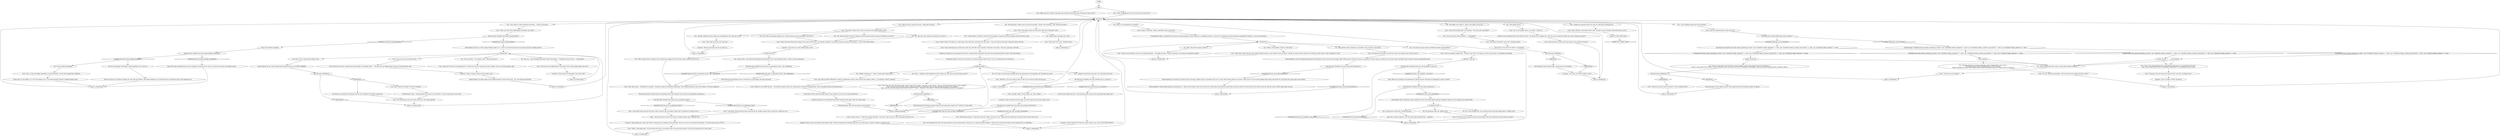 # YARD / CUNO SCENE
# * Ask Cuno about the yard.
# ==================================================
digraph G {
	  0 [label="START"];
	  1 [label="input"];
	  2 [label="Cuno: The boy shakes his head. \"You need these pants. But you ain't gonna get these pants, pig!\""];
	  3 [label="Physical Instrument: Coach Physical Instrument endorses these pants. They are tartan-ready."];
	  4 [label="Savoir Faire: These could drastically improve your chances of survival in the urban wilderness."];
	  5 [label="You: \"Cuno, there's a stack of eternite back there...\" (Point to the shack.)"];
	  6 [label="Cuno: \"Yeah, that's what Cuno said. She couldn't handle the heat, so she took off. Cuno can take it.\" He fills his lungs with the rancid air. His eyes get a little watery. \"Shit's *nothing* to Cuno.\""];
	  7 [label="Drama: Of course, sire. Better not anger the Cuno with this silliness. We regret bringing it up. A thousand years of misfortune upon us for bringing it up!"];
	  8 [label="Cuno: \"Pig... if Cuno was hiding something, it would be hidden,\" he says with exaggerated confidence."];
	  9 [label="Cuno: \"Cuno doesn't know who lives there. And if he did, he wouldn't squeal. But if you find out, maybe you can...\""];
	  11 [label="Cuno: \"All right, piggo!\" His face lights up. \"Shit's rolling.\""];
	  12 [label="Cuno: \"As you can see...\" Cuno nods towards the fence. \"Cuno and C don't trust you. Can't do business without trust.\""];
	  13 [label="Perception (Sight): You'd have to be blind not to notice the giant white letters \"F-A-L-N\" running down his trouser leg."];
	  14 [label="Kim Kitsuragi: Variable[\"yard.cuno_drama_hidding_something\"]"];
	  15 [label="Variable[\"yard.cuno_drama_hidding_something\"]", shape=diamond];
	  16 [label="!(Variable[\"yard.cuno_drama_hidding_something\"])", shape=diamond];
	  17 [label="Jump to: [skeenehub]"];
	  18 [label="You: \"Not just that. I also think the hypothethical *mug fucker* lives in that apartment there.\" (Point to Gary's apartment.)"];
	  19 [label="Cunoesse: \"Stop turning into a pig, Cuno! They're trying to get you hooked on the snitching!\" She lets out a hiss, even meaner than before. \"Get away from my Cuno, f****ts!\""];
	  20 [label="Cuno: \"Yeah!\" Cuno jumps back. \"Get your bacon shit away! Cuno doesn't like to be seen with the popo. Get your shit done and out of Cuno's face!\""];
	  21 [label="Cuno: \"Yeah, whatever. Cuno doesn't give a shit.\" He spits over his shoulder, then looks back up at you."];
	  22 [label="Cuno: \"No, it's not fucking Cuno's, it's ancient -- look at it.\""];
	  23 [label="Kim Kitsuragi: IsKimHere()"];
	  24 [label="IsKimHere()", shape=diamond];
	  25 [label="!(IsKimHere())", shape=diamond];
	  26 [label="fixit_container"];
	  27 [label="Cuno: \"The fuck? A *mug* in the trash? Is this about the fucking clothes again?\""];
	  28 [label="Jump to: [skeenehub]"];
	  29 [label="Rhetoric: Yeah, her."];
	  30 [label="Drama: He's hiding something."];
	  31 [label="Untitled hub (05)"];
	  32 [label="Jump to: [CUNO MAIN HUB]"];
	  33 [label="You: \"Look, it's basic police work. If there's a trash container on the crime scene you have to investigate it.\"\n\"Look, it's basic police work. If there's a trash container on the crime scene you have to investigate it thoroughly. I may have missed something when I checked it before.\""];
	  34 [label="Cuno: \"Believe it, you *need* this shit...\" He unzips his jacket to give you a quick peek at the plastic-wrapped pants. They are graphite-black and look brand new."];
	  35 [label="Empathy: Cuno is actually a *little* interested."];
	  36 [label="Inland Empire: We are *way* beyond normal already. We are in the STAR CHAMBER."];
	  37 [label="Encyclopedia: *Kipt* is a pejorative term used to describe people of South Semenese or Areopagite descent. It used to be a common first name among the Areopagites of Iilmaraa -- not so much anymore."];
	  38 [label="You: \"Someone might have stashed something in there. Maybe there's even a lead...\"\n\"Perps might have stashed something more in that container.\"\n\"Found something of mine in there. Maybe perps stashed something in there too. Might even be a solid lead.\""];
	  39 [label="Cuno: \"Yes, yes, absolutely, absolutely... Why the fuck are you telling this shit to Cuno?!\""];
	  40 [label="fix_container"];
	  41 [label="You: \"Yes. Does this adequate depiction of a South-Samaran man have anything to do with it?\""];
	  42 [label="You: \"I need to know. It could be a lead in the investigation. Someone may have tampered with the murder scene.\""];
	  43 [label="Kim Kitsuragi: Variable[\"yard.cuno_logic_greenhouse\"]"];
	  44 [label="Variable[\"yard.cuno_logic_greenhouse\"]", shape=diamond];
	  45 [label="!(Variable[\"yard.cuno_logic_greenhouse\"])", shape=diamond];
	  46 [label="Cuno: \"That's just some shit roofing-gimps left behind. Lazy dinks.\""];
	  47 [label="You: \"You can't hide it, I see without vision.  With my inner eye.\""];
	  48 [label="Cuno: \"What do you want Cuno to do about it? Cuno's fucking twelve!\""];
	  49 [label="Electrochemistry: Or alcohol, if you don't want to do drugs. Alcohol is just as rewarding, but it isn't a drug. This has been going on for quite a while, hasn't it? You've been thinking about drugs and alcohol for a long time now. Juicy drugs, tasty alcohol..."];
	  50 [label="Jump to: [falnpantsandshit]"];
	  51 [label="Cunoesse: \"Don't do business with the pig, Cuno! He's gonna steal all your money, Cuno!\""];
	  52 [label="Cuno: \"Listen! Listen!\" He stops you. \"Cuno doesn't care about this small-time shit. Just listen -- Cuno saw what you did there. Dumpster diving. Sad shit.\""];
	  53 [label="Cuno: \"Inner eye?! Fuck are you talking about?!\" He loses his cool for a moment and starts yelling. \"Ask me a normal question, pig!\""];
	  54 [label="You: Better not to bother the lieutenant with my Star Chamber. He wouldn't understand."];
	  55 [label="Jump to: [strange_feels]"];
	  56 [label="Logic: ...tell the Cuno who it was? He's curious. He likes putting 2 and 2 together here."];
	  57 [label="Cuno: \"Right, pig, this is where Cuno plays with his little wooden choo-choo. Fuck do you want with it?\""];
	  58 [label="Cunoesse: An evil squeak comes from behind the fence. \"He thinks you're fucking four, Cuno! He says you climb the ladder up to your *magic tree house*!\""];
	  59 [label="Electrochemistry: Seems kinda boring now, going back to... What was this about? Some yard? Yards aren't interesting. Only drugs are interesting. Drugs and alcohol. You feel sad now, but what can you do. Life has to go on. With a heavy sigh, you say..."];
	  60 [label="Kim Kitsuragi: The lieutenant remains silent, but his expression couldn't say *I told you so* any louder."];
	  61 [label="Cuno: \"Yeah, back out of this shit with Cuno.\""];
	  62 [label="Cuno: \"Yeah, the Kingdom of Cuno, the fuck do you want with it?\""];
	  63 [label="Cuno: \"Look at that fucking shit?\" he screeches. \"You tryin'a get Cuno killed?\""];
	  64 [label="Cuno: \"The fuck does this have to do with the Cuno? Cuno doesn't give a shit who she is.\""];
	  65 [label="Jump to: [skeenehub]"];
	  66 [label="Kim Kitsuragi: Variable[\"yard.cuno_lives_in_apartment_route\"]"];
	  67 [label="Variable[\"yard.cuno_lives_in_apartment_route\"]", shape=diamond];
	  68 [label="!(Variable[\"yard.cuno_lives_in_apartment_route\"])", shape=diamond];
	  69 [label="Kim Kitsuragi: Variable[\"yard.trash_inland_something_in_there\"]  and  CheckItem(\"ledger_damaged\") == false  and  CheckItem(\"ledger_of_failure_and_hatred\") == false  and  CheckItem(\"ledger_oblivion\") == false"];
	  70 [label="Variable[\"yard.trash_inland_something_in_there\"]  and  CheckItem(\"ledger_damaged\") == false  and  CheckItem(\"ledger_of_failure_and_hatred\") == false  and  CheckItem(\"ledger_oblivion\") == false", shape=diamond];
	  71 [label="!(Variable[\"yard.trash_inland_something_in_there\"]  and  CheckItem(\"ledger_damaged\") == false  and  CheckItem(\"ledger_of_failure_and_hatred\") == false  and  CheckItem(\"ledger_oblivion\") == false)", shape=diamond];
	  72 [label="You: \"So you would say that the ladder is... unclimbable?\""];
	  73 [label="Cuno: \"Look it up in the library. Cuno's not a fucking dictionary...\" He shakes his head. \"Fuckin' small-brain. Cuno means the gardener, alright?\""];
	  74 [label="Logic: Was there something here you were supposed to pick up on? As soon as it crosses your mind, the thought is gone..."];
	  75 [label="strange_feels"];
	  76 [label="You: \"So you say, but I saw *past the veil*.\""];
	  77 [label="Jump to: [skeenehub]"];
	  78 [label="Jump to: [skeenehub]"];
	  79 [label="skeenehub"];
	  80 [label="Jump to: [skeenehub]"];
	  81 [label="You: \"No. Cuno, you don't know anything about the tampering I'm investigating, and I already have pants.\""];
	  82 [label="You: \"Wait -- I asked you what happened to *his* clothes. You must have seen them lying around?\""];
	  83 [label="You: \"Hold on, the gardener *used* to work there?\""];
	  84 [label="Cuno: \"Cuno doesn't know who put that shit in there. And if he did, he wouldn't squeal. But if you find out, maybe you can...\""];
	  85 [label="Cuno: \"Whatever. Cuno was trying to help you. But you're too fat for FALN anyway, pig.\""];
	  86 [label="Kim Kitsuragi: IsKimHere()"];
	  87 [label="IsKimHere()", shape=diamond];
	  88 [label="!(IsKimHere())", shape=diamond];
	  89 [label="You: \"Wait, what did you mean by *kipt*?\""];
	  90 [label="You: \"The gardener? She's actually not a gardener. Turns out she's a union fixer.\""];
	  91 [label="Cuno: \"Look, Cuno doesn't explain shit -- Cuno just *says* shit.\" He looks you in the eye and nods, as if agreeing with himself."];
	  92 [label="Kim Kitsuragi: Variable[\"yard.cuno_rhet_gardener_it_was_her\"]"];
	  93 [label="Variable[\"yard.cuno_rhet_gardener_it_was_her\"]", shape=diamond];
	  94 [label="!(Variable[\"yard.cuno_rhet_gardener_it_was_her\"])", shape=diamond];
	  95 [label="You: Not important right now. (Refuse task.)"];
	  96 [label="Drama: But it is not hidden, is it, sire? You picked up on it. You should examine the pile of roofing material again."];
	  97 [label="You: Don't I have a single normal thing to say?"];
	  98 [label="Cunoesse: \"Can't hear you, Cuno! Speak louder, Cuno!\""];
	  99 [label="Kim Kitsuragi: Variable[\"TASK.open_trash_container\"]"];
	  100 [label="Variable[\"TASK.open_trash_container\"]", shape=diamond];
	  101 [label="!(Variable[\"TASK.open_trash_container\"])", shape=diamond];
	  102 [label="You: \"Okay, enough about this, Cuno. I've got other matters to address.\""];
	  103 [label="You: \"I might be interested in the pants. Let's talk about this later.\""];
	  104 [label="Kim Kitsuragi: The lieutenant takes a quick note in his notebook."];
	  105 [label="Untitled hub"];
	  106 [label="Encyclopedia: Fish is sometimes used to fertilize the soil a few weeks before planting something. Maybe she was preparing  the garden beds?"];
	  107 [label="Untitled hub (03)"];
	  108 [label="You: \"Are you hiding something?\""];
	  109 [label="You: Shit 'some gimps' left behind. Sounds legitimate. Let's move on."];
	  110 [label="Kim Kitsuragi: IsKimHere()"];
	  111 [label="IsKimHere()", shape=diamond];
	  112 [label="!(IsKimHere())", shape=diamond];
	  113 [label="Kim Kitsuragi: \"Huh...\" The lieutenant has his nose in his notebook. \"I have no idea what you just said.\""];
	  114 [label="Jump to: [skeenehub]"];
	  115 [label="Cuno: \"Cuno could hook you up with some sweet rags. Shit like Cuno's wearing.\" He points to his pants. \"Your size, good price, 500 reál.\""];
	  116 [label="Kim Kitsuragi: Variable[\"yard.cuno_lets_talk_succeded_whitecheck\"]"];
	  117 [label="Variable[\"yard.cuno_lets_talk_succeded_whitecheck\"]", shape=diamond];
	  118 [label="!(Variable[\"yard.cuno_lets_talk_succeded_whitecheck\"])", shape=diamond];
	  119 [label="Cuno: \"Shoot that shit at Cuno, dumpster diver.\""];
	  120 [label="Cuno: \"You respected the Cuno. Ten times discount to Cuno's personal pig.\" He gives you a wink and snaps his fingers. \"Now let's get this weird shit done. Trash container shit, or something...\""];
	  121 [label="Cunoesse: \"It's a trap, Cuno! Don't climb it, Cuno!\""];
	  122 [label="Inland Empire: You glance again at the roofing material in front of the shack -- yes, you should go back there."];
	  123 [label="You: \"That's exactly what I'm saying, Cuno. Someone has tampered with the crime scene, cleaned some of it up.\""];
	  124 [label="Kim Kitsuragi: You can't help but notice a little approving nod the lieutenant makes. He agrees."];
	  125 [label="fix_this_one_too"];
	  126 [label="Empathy: There's more to his distrust than being a *pig*. He feels threatened by something obscure in you. What that is, however, remains a puzzle for now."];
	  127 [label="You: \"Right. About something else, then...\""];
	  128 [label="Cuno: \"Fuck does Cuno know? Cuno's not a fucking acrobat!\""];
	  129 [label="Cuno: \"The fuck are you staring at with your mouth open? Ask Cuno a question or get the fuck out of here.\""];
	  130 [label="Jump to: [skeenehub]"];
	  131 [label="Kim Kitsuragi: Variable[\"yard.shack_strange_feeling\"]"];
	  132 [label="Variable[\"yard.shack_strange_feeling\"]", shape=diamond];
	  133 [label="!(Variable[\"yard.shack_strange_feeling\"])", shape=diamond];
	  134 [label="Cuno: \"Are you having a seizure in Cuno's yard now?\" He sounds agitated."];
	  135 [label="Cuno: \"Yeah, Cuno sees where this is going. Cuno's got that fast-brain,\" he whispers excitedly. \"You saying you pigs are after the mug fucker -- coz he's the clothes fucker...\""];
	  136 [label="Cuno: \"Shit, that's tense...\" He thinks for a moment. \"Someone's going to the beatdown-basement, huh? Mug-guy gonna get tied to the radiator.\" He nods in approval."];
	  137 [label="another_great_hub"];
	  138 [label="Jump to: [Untitled hub]"];
	  139 [label="You: I should ask her about that. (Accept the task.)"];
	  140 [label="Cuno: \"The fuck are you talking about? Cuno doesn't know what-handed gimps they were.\""];
	  141 [label="Physical Instrument: The kid may have something there. He's already come up with an interrogation technique too."];
	  142 [label="You: \"What's in the greenhouse over there?\""];
	  143 [label="Cuno: \"Of course you do, fuckface.\""];
	  144 [label="Kim Kitsuragi: IsKimHere()"];
	  145 [label="IsKimHere()", shape=diamond];
	  146 [label="!(IsKimHere())", shape=diamond];
	  147 [label="You: \"Yes, does this quaint, better-not-taken-out-of-its-historical-context mug have anything to do with it?\""];
	  148 [label="You: \"The ladder, ever climb it?\" (Point to the ladder on the tree.)"];
	  149 [label="Jump to: [skeenehub]"];
	  150 [label="Cunoesse: \"They're trying to make you feel stupid, Cuno!\""];
	  151 [label="Cuno: He loses his cool for a moment and starts yelling. \"The fucking wellll... ?! The fuck are you talking about?! Ask me a normal question, pig!\""];
	  152 [label="You: \"I might have questions later. For now, let's talk about something else.\""];
	  153 [label="You: \"That ladder yours?\""];
	  154 [label="Kim Kitsuragi: Variable[\"yard.trash_inland_something_in_there\"]  and  CheckItem(\"ledger_damaged\") == false  and  CheckItem(\"ledger_of_failure_and_hatred\") == false  and  CheckItem(\"ledger_oblivion\") == false"];
	  155 [label="Variable[\"yard.trash_inland_something_in_there\"]  and  CheckItem(\"ledger_damaged\") == false  and  CheckItem(\"ledger_of_failure_and_hatred\") == false  and  CheckItem(\"ledger_oblivion\") == false", shape=diamond];
	  156 [label="!(Variable[\"yard.trash_inland_something_in_there\"]  and  CheckItem(\"ledger_damaged\") == false  and  CheckItem(\"ledger_of_failure_and_hatred\") == false  and  CheckItem(\"ledger_oblivion\") == false)", shape=diamond];
	  157 [label="Cuno: \"Yeah, Cuno doesn't know shit about that. That shit is *beneath* Cuno.\""];
	  158 [label="Cuno: \"Look, Cuno ain't seen shit lying around, 'cept for that f****t up there.\" He points to the cadaver. \"Now you want performance gear or not, grandpa?\"\n\"Look, Cuno ain't seen shit lying around, 'cept for that f****t you took away. Now you want performance gear or not, grandpa?\"\n\"Look, Cuno ain't seen shit lying around, 'cept for that f****t there.\" He points to the cadaver. \"Now you want performance gear or not, grandpa?\""];
	  159 [label="You: \"Yes. Does this racist mug have anything to do with it?\""];
	  160 [label="Cuno: \"Get the fuck out of here, pig! Cuno doesn't have a magic tree house!\""];
	  161 [label="You: Yes, it was probably fish. I'm not gonna waste more time asking about it. (Refuse task.)"];
	  162 [label="Logic: Yes, it seems suspicious. You don't like things being like that... suspicious."];
	  163 [label="Cunoesse: \"That's what the f****t gets for trying to split us up, Cuno! NO FUCKING PANTS!\""];
	  164 [label="Cuno: \"Fuck does Cuno care about your hunch? That's your shit. You figure it out.\""];
	  165 [label="You: \"The dead man's clothes were in the trash container.\" (Point to the container.) \"How did they get there?\""];
	  166 [label="Cuno: \"Pig, these are FALN *Modulars*! Liquid fit, performance crotch, urban survival shit! Made in Mirova... by scientists. *Pants* scientists.\""];
	  167 [label="Cunoesse: \"Back out and take your fat ass with you.\""];
	  168 [label="You: \"Alright, entertain me -- what's so great about these pants?\""];
	  169 [label="You: \"You mean the young woman by Whirling-in-Rags? That gardener?\""];
	  170 [label="Electrochemistry: You were expecting relaying this information to him to be more rewarding, right? Telling him you found out she isn't a gardener. You know what you should do, if you want to get rewarded? Drugs. Drugs are more rewarding than work."];
	  171 [label="Cunoesse: \"Tryin'a get you to talk gimp, Cuno. Don't talk!\""];
	  172 [label="Jump to: [skeenehub]"];
	  173 [label="You: \"I got a very strong *hunch* there's something of importance in it. Something I must find.\"\n\"I got a very strong *hunch* there's something of importance in it. Something I am yet to find.\""];
	  174 [label="You: \"There was also a mug in the trash.\" (Show him the mug.)"];
	  175 [label="You: \"Actually, talking about this makes me uncomfortable. Let's back up a notch.\""];
	  176 [label="Composure: Despite the early spring chill, the boy is wearing short track pants that leave his legs exposed below the knee. They look dynamic."];
	  177 [label="Logic: What was she doing in the greenhouse in March anyway? What kind of *gardening* is done in March?"];
	  178 [label="Jump to: [skeenehub]"];
	  179 [label="Inland Empire: There it is! That strange *feeling* again! As if... there was more than meets the eye about that pile of roofing material."];
	  180 [label="You: \"Kim, I think I'm *already* in the Star Chamber.\""];
	  181 [label="Jump to: [strange_feels]"];
	  182 [label="Kim Kitsuragi: Variable[\"yard.cuno_lives_in_apartment_route\"]  and  IsKimHere()"];
	  183 [label="Variable[\"yard.cuno_lives_in_apartment_route\"]  and  IsKimHere()", shape=diamond];
	  184 [label="!(Variable[\"yard.cuno_lives_in_apartment_route\"]  and  IsKimHere())", shape=diamond];
	  185 [label="Kim Kitsuragi: Variable[\"yard.cuno_befriend_lost_to_cunoesse\"]"];
	  186 [label="Variable[\"yard.cuno_befriend_lost_to_cunoesse\"]", shape=diamond];
	  187 [label="!(Variable[\"yard.cuno_befriend_lost_to_cunoesse\"])", shape=diamond];
	  188 [label="Cuno: \"Don't be wondering about Cuno's shit, pig!\""];
	  189 [label="Cuno: \"Dunno.\" He shrugs. \"Kipt-ass gardener used to work there.\""];
	  190 [label="Savoir Faire: Cuno knows the ladder is unclimbable."];
	  191 [label="Kim Kitsuragi: The lieutenant turns to see where you are pointing. He looks interested."];
	  192 [label="Jump to: [skeenehub]"];
	  193 [label="You: \"I was wondering about that trash container.\""];
	  194 [label="Kim Kitsuragi: Variable[\"yard.cuno_scene_electrochemistry\"]"];
	  195 [label="Variable[\"yard.cuno_scene_electrochemistry\"]", shape=diamond];
	  196 [label="!(Variable[\"yard.cuno_scene_electrochemistry\"])", shape=diamond];
	  197 [label="Conceptualization: They will also make you into an idiot."];
	  198 [label="falnpantsandshit"];
	  199 [label="Cuno: \"We need the money, C! Cuno knows what he's doing.\" He turns to you. \"Right when this body-shit is discussed Cuno will sell 'em to you.\""];
	  200 [label="Jump to: [skeenehub]"];
	  201 [label="You: \"Yes, yes... some shit gimps left behind. Were those gimps...\" (Suddenly raise your eyes.) \"...left-handed?\""];
	  6030438 [label="JUMP OUT to YARD / CUNO", shape=diamond];
	  0 -> 1
	  1 -> 57
	  1 -> 62
	  2 -> 163
	  3 -> 197
	  4 -> 3
	  5 -> 46
	  6 -> 138
	  7 -> 178
	  8 -> 96
	  9 -> 56
	  11 -> 51
	  12 -> 126
	  13 -> 198
	  14 -> 16
	  14 -> 15
	  15 -> 108
	  15 -> 109
	  16 -> 74
	  17 -> 79
	  18 -> 182
	  19 -> 20
	  20 -> 28
	  21 -> 32
	  22 -> 58
	  23 -> 24
	  23 -> 25
	  24 -> 124
	  25 -> 48
	  26 -> 102
	  26 -> 38
	  27 -> 41
	  27 -> 147
	  27 -> 175
	  27 -> 159
	  28 -> 79
	  29 -> 92
	  30 -> 14
	  31 -> 18
	  31 -> 123
	  32 -> 6030438
	  33 -> 23
	  34 -> 4
	  35 -> 172
	  36 -> 110
	  37 -> 105
	  38 -> 39
	  39 -> 172
	  40 -> 173
	  40 -> 102
	  41 -> 135
	  42 -> 52
	  43 -> 44
	  43 -> 45
	  44 -> 106
	  45 -> 200
	  46 -> 131
	  47 -> 53
	  48 -> 149
	  49 -> 59
	  50 -> 198
	  51 -> 116
	  52 -> 115
	  53 -> 150
	  54 -> 134
	  55 -> 75
	  56 -> 19
	  57 -> 79
	  58 -> 160
	  59 -> 130
	  60 -> 50
	  61 -> 167
	  62 -> 79
	  63 -> 72
	  64 -> 170
	  65 -> 79
	  66 -> 67
	  66 -> 68
	  67 -> 9
	  68 -> 84
	  69 -> 70
	  69 -> 71
	  70 -> 125
	  71 -> 137
	  72 -> 128
	  73 -> 138
	  74 -> 178
	  75 -> 201
	  75 -> 76
	  75 -> 97
	  75 -> 47
	  76 -> 151
	  77 -> 79
	  78 -> 79
	  79 -> 193
	  79 -> 165
	  79 -> 5
	  79 -> 142
	  79 -> 174
	  79 -> 148
	  79 -> 152
	  79 -> 153
	  80 -> 79
	  81 -> 85
	  82 -> 158
	  83 -> 6
	  84 -> 56
	  85 -> 192
	  86 -> 88
	  86 -> 87
	  87 -> 104
	  88 -> 121
	  89 -> 73
	  90 -> 64
	  91 -> 29
	  92 -> 93
	  92 -> 94
	  93 -> 177
	  94 -> 200
	  95 -> 129
	  96 -> 178
	  97 -> 36
	  98 -> 31
	  99 -> 100
	  99 -> 101
	  100 -> 154
	  101 -> 69
	  102 -> 143
	  103 -> 185
	  104 -> 121
	  105 -> 169
	  105 -> 89
	  105 -> 90
	  105 -> 83
	  106 -> 107
	  107 -> 161
	  107 -> 139
	  107 -> 95
	  108 -> 8
	  109 -> 7
	  110 -> 112
	  110 -> 111
	  111 -> 180
	  111 -> 54
	  112 -> 55
	  113 -> 134
	  114 -> 79
	  115 -> 176
	  116 -> 117
	  116 -> 118
	  117 -> 199
	  118 -> 12
	  119 -> 65
	  120 -> 77
	  121 -> 114
	  122 -> 17
	  123 -> 136
	  124 -> 149
	  125 -> 173
	  125 -> 102
	  126 -> 77
	  127 -> 119
	  128 -> 190
	  129 -> 200
	  130 -> 79
	  131 -> 132
	  131 -> 133
	  132 -> 179
	  133 -> 30
	  134 -> 55
	  135 -> 98
	  136 -> 141
	  137 -> 33
	  137 -> 102
	  138 -> 105
	  139 -> 162
	  140 -> 171
	  141 -> 66
	  142 -> 189
	  143 -> 80
	  144 -> 145
	  144 -> 146
	  145 -> 60
	  146 -> 50
	  147 -> 135
	  148 -> 63
	  149 -> 79
	  150 -> 122
	  151 -> 150
	  152 -> 21
	  153 -> 22
	  154 -> 155
	  154 -> 156
	  155 -> 40
	  156 -> 26
	  157 -> 42
	  157 -> 127
	  158 -> 144
	  159 -> 135
	  160 -> 114
	  161 -> 129
	  162 -> 200
	  163 -> 77
	  164 -> 35
	  165 -> 157
	  166 -> 34
	  167 -> 78
	  168 -> 166
	  169 -> 91
	  170 -> 194
	  171 -> 181
	  172 -> 79
	  173 -> 164
	  174 -> 27
	  175 -> 61
	  176 -> 13
	  177 -> 43
	  178 -> 79
	  179 -> 75
	  180 -> 113
	  181 -> 75
	  182 -> 184
	  182 -> 183
	  183 -> 191
	  184 -> 136
	  185 -> 186
	  185 -> 187
	  186 -> 2
	  187 -> 11
	  188 -> 99
	  189 -> 37
	  190 -> 86
	  191 -> 136
	  192 -> 79
	  193 -> 188
	  194 -> 195
	  194 -> 196
	  195 -> 49
	  196 -> 130
	  197 -> 50
	  198 -> 168
	  198 -> 81
	  198 -> 82
	  198 -> 103
	  199 -> 120
	  200 -> 79
	  201 -> 140
}


